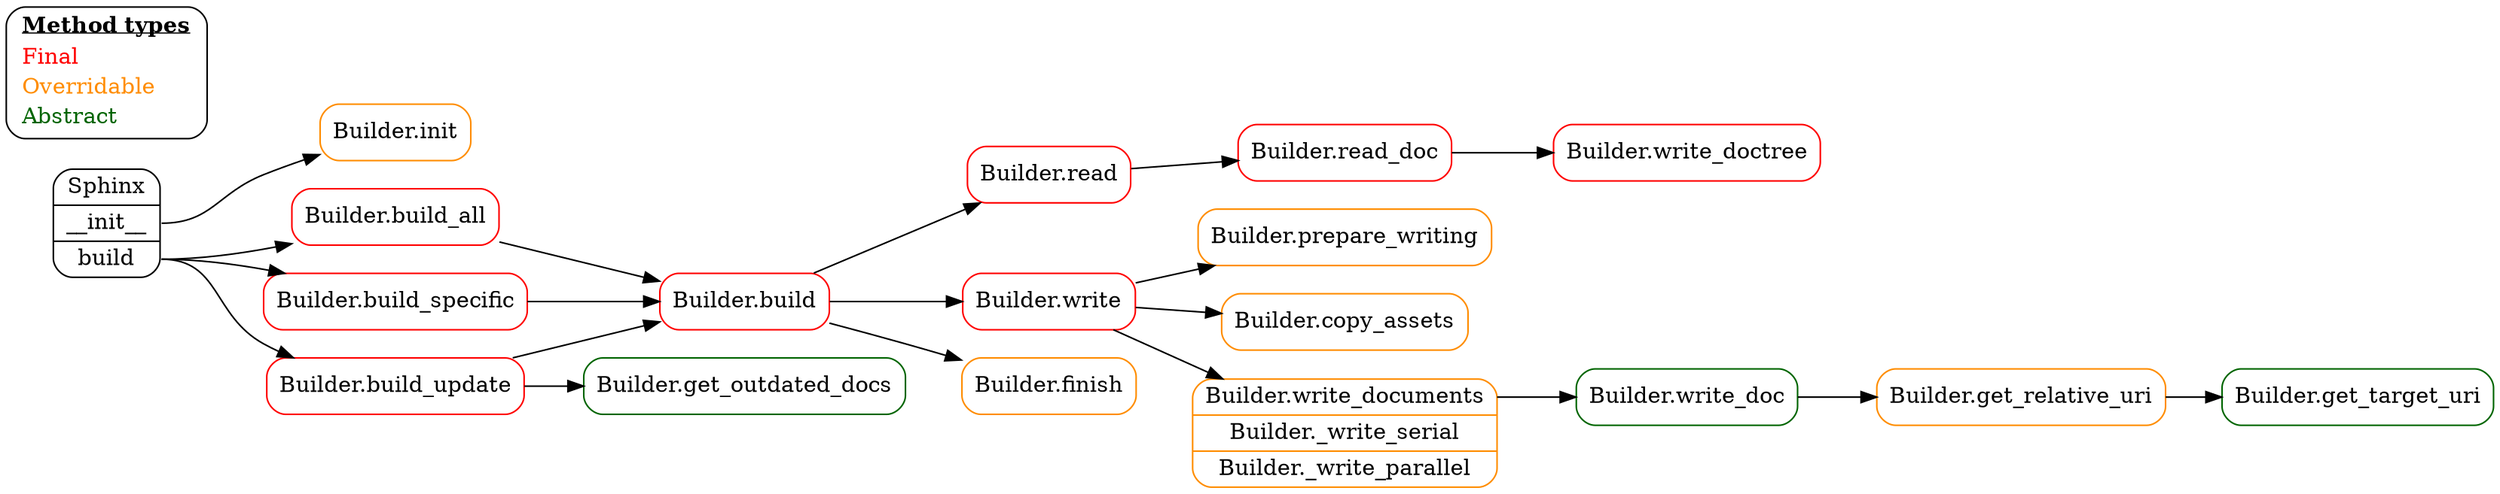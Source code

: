 // UML for the standard Sphinx build workflow

digraph build {
    graph [
        rankdir=LR
    ];
    node [
        shape=rect
        style=rounded
    ];

    "Sphinx" [
        shape=record
        label = "Sphinx | <init> __init__ | <build> build"
    ];
    "legend" [
        shape=record
        label = <<table border="0" cellborder="0" cellspacing="0">
            <tr><td align="center"><u><b>Method types</b></u></td></tr>
            <tr><td align="left"><font color="red">Final</font></td></tr>
            <tr><td align="left"><font color="darkorange">Overridable</font></td></tr>
            <tr><td align="left"><font color="darkgreen">Abstract</font></td></tr>
        </table>>
    ];
    {rank=same; "Sphinx" "legend" };

    "Builder.init" [color=darkorange];
    "Builder.build_all" [color=red];
    "Builder.build_specific" [color=red];
    "Builder.build_update" [color=red];

    "Sphinx":init -> "Builder.init";
    "Sphinx":build -> "Builder.build_all";
    "Sphinx":build -> "Builder.build_specific";
    "Sphinx":build -> "Builder.build_update";

    "Builder.get_outdated_docs" [color=darkgreen];
    "Builder.build_update" -> "Builder.get_outdated_docs";

    "Builder.build" [color=red];

    "Builder.build_all" -> "Builder.build";
    "Builder.build_specific" -> "Builder.build";
    "Builder.build_update":p1 -> "Builder.build";

    "Builder.read" [color=red];
    "Builder.write" [color=red];
    "Builder.finish" [color=darkorange];

    "Builder.build" -> "Builder.read";
    "Builder.build" -> "Builder.write";
    "Builder.build" -> "Builder.finish";

    "Builder.read_doc" [color=red];
    "Builder.write_doctree" [color=red];

    "Builder.read" -> "Builder.read_doc";
    "Builder.read_doc" -> "Builder.write_doctree";

    "Builder.prepare_writing" [color=darkorange];
    "Builder.copy_assets" [color=darkorange];
    "Builder.write_documents" [color=darkorange];

    "Builder.write":p1 -> "Builder.prepare_writing";
    "Builder.write":p1 -> "Builder.copy_assets";
    "Builder.write_documents" [
        shape=record
        label = "<p1> Builder.write_documents | Builder._write_serial | Builder._write_parallel"
    ];
    "Builder.write":p1 -> "Builder.write_documents";

    "Builder.write_doc" [color=darkgreen];
    "Builder.get_relative_uri" [color=darkorange];

    "Builder.write_documents":p1 -> "Builder.write_doc";
    "Builder.write_doc" -> "Builder.get_relative_uri";

    "Builder.get_target_uri" [color=darkgreen];

    "Builder.get_relative_uri" -> "Builder.get_target_uri";
}
